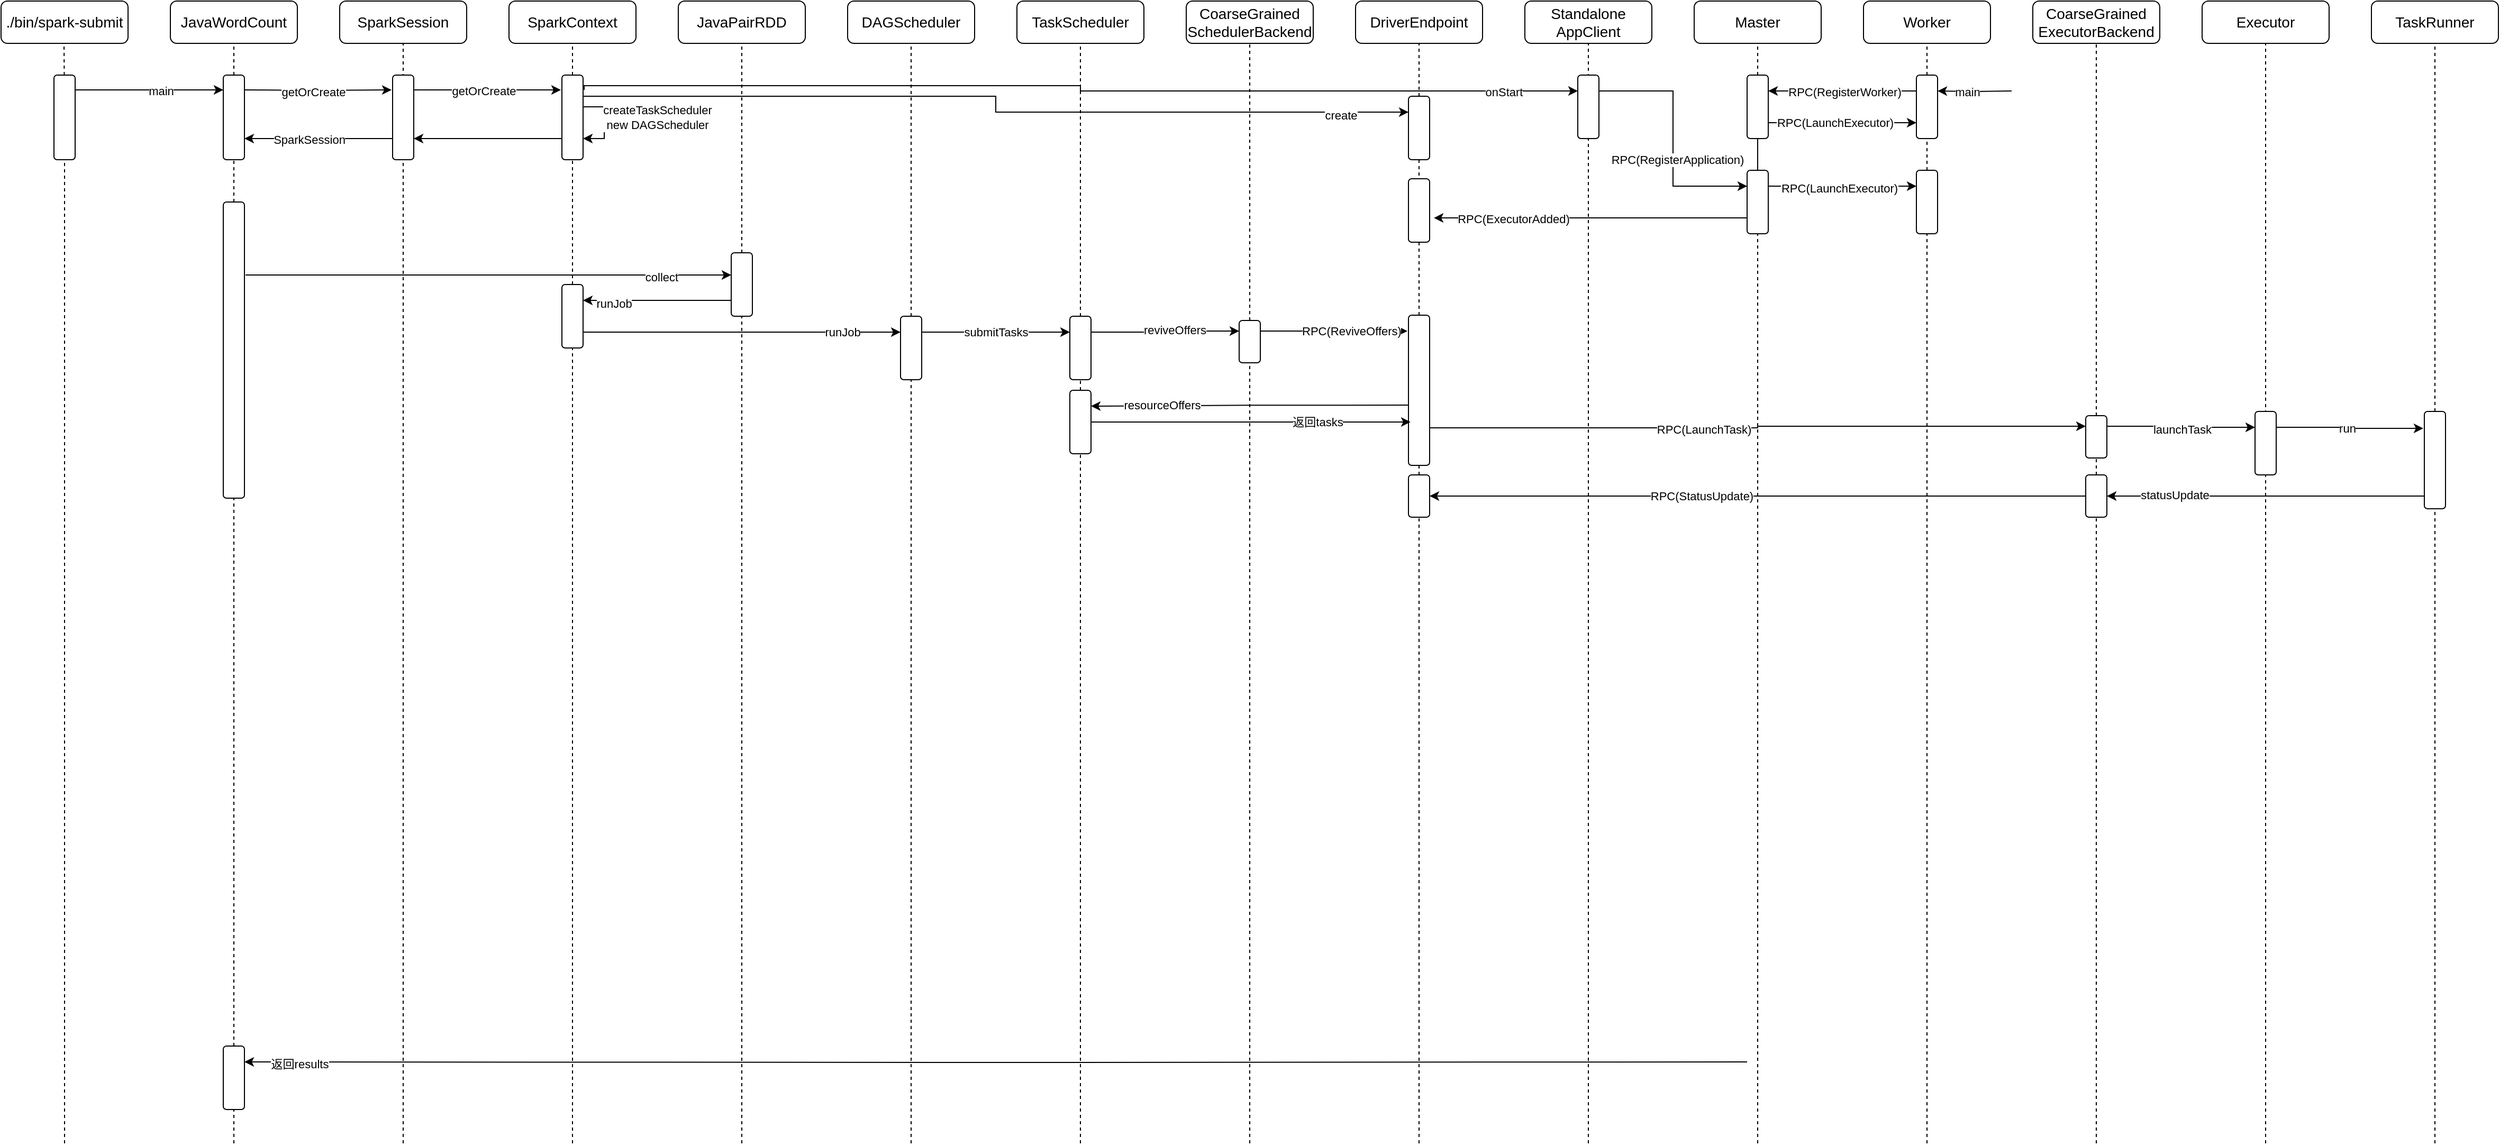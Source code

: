 <mxfile version="20.2.2" type="github">
  <diagram id="U8BS91Y_MRsQbwHD1So6" name="Page-1">
    <mxGraphModel dx="6232" dy="809" grid="1" gridSize="10" guides="1" tooltips="1" connect="1" arrows="1" fold="1" page="1" pageScale="1" pageWidth="5000" pageHeight="3000" math="0" shadow="0">
      <root>
        <mxCell id="0" />
        <mxCell id="1" parent="0" />
        <mxCell id="0Mfr6jbFzVe-f7cG6Vl7-1" value="JavaPairRDD" style="rounded=1;html=1;fontSize=14;whiteSpace=wrap;" parent="1" vertex="1">
          <mxGeometry x="-4320" y="80" width="120" height="40" as="geometry" />
        </mxCell>
        <mxCell id="0Mfr6jbFzVe-f7cG6Vl7-2" value="" style="endArrow=none;dashed=1;html=1;rounded=0;entryX=0.5;entryY=1;entryDx=0;entryDy=0;startArrow=none;" parent="1" source="-e6ujkZfyic5jgYB_E-2-20" edge="1">
          <mxGeometry width="50" height="50" relative="1" as="geometry">
            <mxPoint x="-4260" y="1160" as="sourcePoint" />
            <mxPoint x="-4260" y="120" as="targetPoint" />
          </mxGeometry>
        </mxCell>
        <mxCell id="0Mfr6jbFzVe-f7cG6Vl7-5" value="DAGScheduler" style="rounded=1;html=1;fontSize=14;whiteSpace=wrap;" parent="1" vertex="1">
          <mxGeometry x="-4160" y="80" width="120" height="40" as="geometry" />
        </mxCell>
        <mxCell id="0Mfr6jbFzVe-f7cG6Vl7-6" value="" style="endArrow=none;dashed=1;html=1;rounded=0;entryX=0.5;entryY=1;entryDx=0;entryDy=0;startArrow=none;" parent="1" edge="1" source="-e6ujkZfyic5jgYB_E-2-24">
          <mxGeometry width="50" height="50" relative="1" as="geometry">
            <mxPoint x="-4100" y="1160" as="sourcePoint" />
            <mxPoint x="-4100" y="120" as="targetPoint" />
          </mxGeometry>
        </mxCell>
        <mxCell id="0Mfr6jbFzVe-f7cG6Vl7-7" value="TaskScheduler" style="rounded=1;html=1;fontSize=14;whiteSpace=wrap;" parent="1" vertex="1">
          <mxGeometry x="-4000" y="80" width="120" height="40" as="geometry" />
        </mxCell>
        <mxCell id="0Mfr6jbFzVe-f7cG6Vl7-8" value="" style="endArrow=none;dashed=1;html=1;rounded=0;entryX=0.5;entryY=1;entryDx=0;entryDy=0;startArrow=none;" parent="1" edge="1" source="-e6ujkZfyic5jgYB_E-2-25">
          <mxGeometry width="50" height="50" relative="1" as="geometry">
            <mxPoint x="-3940" y="1160" as="sourcePoint" />
            <mxPoint x="-3940" y="120" as="targetPoint" />
          </mxGeometry>
        </mxCell>
        <mxCell id="0Mfr6jbFzVe-f7cG6Vl7-9" value="&lt;div&gt;CoarseGrained&lt;/div&gt;&lt;div&gt;SchedulerBackend&lt;br&gt;&lt;/div&gt;" style="rounded=1;html=1;fontSize=14;whiteSpace=wrap;" parent="1" vertex="1">
          <mxGeometry x="-3840" y="80" width="120" height="40" as="geometry" />
        </mxCell>
        <mxCell id="0Mfr6jbFzVe-f7cG6Vl7-10" value="" style="endArrow=none;dashed=1;html=1;rounded=0;entryX=0.5;entryY=1;entryDx=0;entryDy=0;startArrow=none;" parent="1" source="-e6ujkZfyic5jgYB_E-2-28" edge="1">
          <mxGeometry width="50" height="50" relative="1" as="geometry">
            <mxPoint x="-3780" y="1160" as="sourcePoint" />
            <mxPoint x="-3780" y="120" as="targetPoint" />
          </mxGeometry>
        </mxCell>
        <mxCell id="0Mfr6jbFzVe-f7cG6Vl7-11" value="DriverEndpoint" style="rounded=1;html=1;fontSize=14;whiteSpace=wrap;" parent="1" vertex="1">
          <mxGeometry x="-3680" y="80" width="120" height="40" as="geometry" />
        </mxCell>
        <mxCell id="0Mfr6jbFzVe-f7cG6Vl7-12" value="" style="endArrow=none;dashed=1;html=1;rounded=0;entryX=0.5;entryY=1;entryDx=0;entryDy=0;startArrow=none;" parent="1" source="gRPp7KzFiYV5rIhuveRE-47" edge="1">
          <mxGeometry width="50" height="50" relative="1" as="geometry">
            <mxPoint x="-3620" y="1160" as="sourcePoint" />
            <mxPoint x="-3620" y="120" as="targetPoint" />
          </mxGeometry>
        </mxCell>
        <mxCell id="0Mfr6jbFzVe-f7cG6Vl7-13" value="&lt;div&gt;CoarseGrained&lt;/div&gt;&lt;div&gt;ExecutorBackend&lt;br&gt;&lt;/div&gt;" style="rounded=1;html=1;fontSize=14;whiteSpace=wrap;" parent="1" vertex="1">
          <mxGeometry x="-3040" y="80" width="120" height="40" as="geometry" />
        </mxCell>
        <mxCell id="0Mfr6jbFzVe-f7cG6Vl7-14" value="" style="endArrow=none;dashed=1;html=1;rounded=0;entryX=0.5;entryY=1;entryDx=0;entryDy=0;startArrow=none;" parent="1" edge="1" source="-e6ujkZfyic5jgYB_E-2-50">
          <mxGeometry width="50" height="50" relative="1" as="geometry">
            <mxPoint x="-2980" y="1160" as="sourcePoint" />
            <mxPoint x="-2980" y="120" as="targetPoint" />
          </mxGeometry>
        </mxCell>
        <mxCell id="0Mfr6jbFzVe-f7cG6Vl7-15" value="Executor" style="rounded=1;html=1;fontSize=14;whiteSpace=wrap;" parent="1" vertex="1">
          <mxGeometry x="-2880" y="80" width="120" height="40" as="geometry" />
        </mxCell>
        <mxCell id="0Mfr6jbFzVe-f7cG6Vl7-16" value="" style="endArrow=none;dashed=1;html=1;rounded=0;entryX=0.5;entryY=1;entryDx=0;entryDy=0;startArrow=none;" parent="1" edge="1">
          <mxGeometry width="50" height="50" relative="1" as="geometry">
            <mxPoint x="-2820" y="1160" as="sourcePoint" />
            <mxPoint x="-2820" y="120" as="targetPoint" />
          </mxGeometry>
        </mxCell>
        <mxCell id="0Mfr6jbFzVe-f7cG6Vl7-17" value="TaskRunner" style="rounded=1;html=1;fontSize=14;whiteSpace=wrap;" parent="1" vertex="1">
          <mxGeometry x="-2720" y="80" width="120" height="40" as="geometry" />
        </mxCell>
        <mxCell id="0Mfr6jbFzVe-f7cG6Vl7-18" value="" style="endArrow=none;dashed=1;html=1;rounded=0;entryX=0.5;entryY=1;entryDx=0;entryDy=0;startArrow=none;" parent="1" source="gRPp7KzFiYV5rIhuveRE-34" edge="1">
          <mxGeometry width="50" height="50" relative="1" as="geometry">
            <mxPoint x="-2660" y="1160" as="sourcePoint" />
            <mxPoint x="-2660" y="120" as="targetPoint" />
          </mxGeometry>
        </mxCell>
        <mxCell id="0Mfr6jbFzVe-f7cG6Vl7-25" value="SparkContext" style="rounded=1;html=1;fontSize=14;whiteSpace=wrap;" parent="1" vertex="1">
          <mxGeometry x="-4480" y="80" width="120" height="40" as="geometry" />
        </mxCell>
        <mxCell id="0Mfr6jbFzVe-f7cG6Vl7-26" value="" style="endArrow=none;dashed=1;html=1;rounded=0;entryX=0.5;entryY=1;entryDx=0;entryDy=0;startArrow=none;" parent="1" source="-e6ujkZfyic5jgYB_E-2-3" edge="1">
          <mxGeometry width="50" height="50" relative="1" as="geometry">
            <mxPoint x="-4420" y="1160" as="sourcePoint" />
            <mxPoint x="-4420" y="120" as="targetPoint" />
          </mxGeometry>
        </mxCell>
        <mxCell id="0Mfr6jbFzVe-f7cG6Vl7-27" value="SparkSession" style="rounded=1;html=1;fontSize=14;whiteSpace=wrap;" parent="1" vertex="1">
          <mxGeometry x="-4640" y="80" width="120" height="40" as="geometry" />
        </mxCell>
        <mxCell id="0Mfr6jbFzVe-f7cG6Vl7-28" value="" style="endArrow=none;dashed=1;html=1;rounded=0;entryX=0.5;entryY=1;entryDx=0;entryDy=0;startArrow=none;" parent="1" edge="1">
          <mxGeometry width="50" height="50" relative="1" as="geometry">
            <mxPoint x="-4580" y="1160" as="sourcePoint" />
            <mxPoint x="-4580" y="120" as="targetPoint" />
          </mxGeometry>
        </mxCell>
        <mxCell id="0Mfr6jbFzVe-f7cG6Vl7-29" value="JavaWordCount" style="rounded=1;html=1;fontSize=14;whiteSpace=wrap;" parent="1" vertex="1">
          <mxGeometry x="-4800" y="80" width="120" height="40" as="geometry" />
        </mxCell>
        <mxCell id="0Mfr6jbFzVe-f7cG6Vl7-30" value="" style="endArrow=none;dashed=1;html=1;rounded=0;entryX=0.5;entryY=1;entryDx=0;entryDy=0;startArrow=none;" parent="1" source="-e6ujkZfyic5jgYB_E-2-13" edge="1">
          <mxGeometry width="50" height="50" relative="1" as="geometry">
            <mxPoint x="-4740" y="1160" as="sourcePoint" />
            <mxPoint x="-4740" y="120" as="targetPoint" />
          </mxGeometry>
        </mxCell>
        <mxCell id="-e6ujkZfyic5jgYB_E-2-5" style="edgeStyle=orthogonalEdgeStyle;rounded=0;orthogonalLoop=1;jettySize=auto;html=1;entryX=-0.05;entryY=0.175;entryDx=0;entryDy=0;entryPerimeter=0;" parent="1" target="-e6ujkZfyic5jgYB_E-2-2" edge="1">
          <mxGeometry relative="1" as="geometry">
            <mxPoint x="-4730" y="164" as="sourcePoint" />
          </mxGeometry>
        </mxCell>
        <mxCell id="-e6ujkZfyic5jgYB_E-2-7" value="&lt;div&gt;getOrCreate&lt;/div&gt;" style="edgeLabel;html=1;align=center;verticalAlign=middle;resizable=0;points=[];" parent="-e6ujkZfyic5jgYB_E-2-5" vertex="1" connectable="0">
          <mxGeometry x="-0.286" y="-2" relative="1" as="geometry">
            <mxPoint x="15" y="-1" as="offset" />
          </mxGeometry>
        </mxCell>
        <mxCell id="-e6ujkZfyic5jgYB_E-2-1" value="" style="rounded=1;whiteSpace=wrap;html=1;" parent="1" vertex="1">
          <mxGeometry x="-4750" y="150" width="20" height="80" as="geometry" />
        </mxCell>
        <mxCell id="-e6ujkZfyic5jgYB_E-2-6" style="edgeStyle=orthogonalEdgeStyle;rounded=0;orthogonalLoop=1;jettySize=auto;html=1;exitX=0.95;exitY=0.175;exitDx=0;exitDy=0;entryX=-0.05;entryY=0.175;entryDx=0;entryDy=0;entryPerimeter=0;exitPerimeter=0;" parent="1" source="-e6ujkZfyic5jgYB_E-2-2" target="-e6ujkZfyic5jgYB_E-2-3" edge="1">
          <mxGeometry relative="1" as="geometry">
            <mxPoint x="-4440" y="165" as="targetPoint" />
          </mxGeometry>
        </mxCell>
        <mxCell id="-e6ujkZfyic5jgYB_E-2-8" value="getOrCreate" style="edgeLabel;html=1;align=center;verticalAlign=middle;resizable=0;points=[];" parent="-e6ujkZfyic5jgYB_E-2-6" vertex="1" connectable="0">
          <mxGeometry x="-0.343" y="-1" relative="1" as="geometry">
            <mxPoint x="21" as="offset" />
          </mxGeometry>
        </mxCell>
        <mxCell id="-e6ujkZfyic5jgYB_E-2-12" style="edgeStyle=orthogonalEdgeStyle;rounded=0;orthogonalLoop=1;jettySize=auto;html=1;exitX=0;exitY=0.75;exitDx=0;exitDy=0;entryX=1;entryY=0.75;entryDx=0;entryDy=0;" parent="1" source="-e6ujkZfyic5jgYB_E-2-2" target="-e6ujkZfyic5jgYB_E-2-1" edge="1">
          <mxGeometry relative="1" as="geometry" />
        </mxCell>
        <mxCell id="-e6ujkZfyic5jgYB_E-2-26" value="SparkSession" style="edgeLabel;html=1;align=center;verticalAlign=middle;resizable=0;points=[];" parent="-e6ujkZfyic5jgYB_E-2-12" vertex="1" connectable="0">
          <mxGeometry x="0.257" y="1" relative="1" as="geometry">
            <mxPoint x="9" as="offset" />
          </mxGeometry>
        </mxCell>
        <mxCell id="-e6ujkZfyic5jgYB_E-2-2" value="" style="rounded=1;whiteSpace=wrap;html=1;" parent="1" vertex="1">
          <mxGeometry x="-4590" y="150" width="20" height="80" as="geometry" />
        </mxCell>
        <mxCell id="-e6ujkZfyic5jgYB_E-2-11" style="edgeStyle=orthogonalEdgeStyle;rounded=0;orthogonalLoop=1;jettySize=auto;html=1;exitX=0;exitY=0.75;exitDx=0;exitDy=0;entryX=1;entryY=0.75;entryDx=0;entryDy=0;" parent="1" source="-e6ujkZfyic5jgYB_E-2-3" target="-e6ujkZfyic5jgYB_E-2-2" edge="1">
          <mxGeometry relative="1" as="geometry" />
        </mxCell>
        <mxCell id="gRPp7KzFiYV5rIhuveRE-49" style="edgeStyle=orthogonalEdgeStyle;rounded=0;orthogonalLoop=1;jettySize=auto;html=1;exitX=1;exitY=0.25;exitDx=0;exitDy=0;entryX=0;entryY=0.25;entryDx=0;entryDy=0;" edge="1" parent="1" source="-e6ujkZfyic5jgYB_E-2-3" target="gRPp7KzFiYV5rIhuveRE-47">
          <mxGeometry relative="1" as="geometry" />
        </mxCell>
        <mxCell id="gRPp7KzFiYV5rIhuveRE-50" value="create" style="edgeLabel;html=1;align=center;verticalAlign=middle;resizable=0;points=[];" vertex="1" connectable="0" parent="gRPp7KzFiYV5rIhuveRE-49">
          <mxGeometry x="0.839" y="-3" relative="1" as="geometry">
            <mxPoint as="offset" />
          </mxGeometry>
        </mxCell>
        <mxCell id="gRPp7KzFiYV5rIhuveRE-56" style="edgeStyle=orthogonalEdgeStyle;rounded=0;orthogonalLoop=1;jettySize=auto;html=1;exitX=1.05;exitY=0.175;exitDx=0;exitDy=0;entryX=0;entryY=0.25;entryDx=0;entryDy=0;exitPerimeter=0;" edge="1" parent="1" source="-e6ujkZfyic5jgYB_E-2-3" target="gRPp7KzFiYV5rIhuveRE-55">
          <mxGeometry relative="1" as="geometry">
            <Array as="points">
              <mxPoint x="-4409" y="160" />
              <mxPoint x="-3940" y="160" />
              <mxPoint x="-3940" y="165" />
            </Array>
          </mxGeometry>
        </mxCell>
        <mxCell id="gRPp7KzFiYV5rIhuveRE-57" value="onStart" style="edgeLabel;html=1;align=center;verticalAlign=middle;resizable=0;points=[];" vertex="1" connectable="0" parent="gRPp7KzFiYV5rIhuveRE-56">
          <mxGeometry x="0.852" y="-1" relative="1" as="geometry">
            <mxPoint as="offset" />
          </mxGeometry>
        </mxCell>
        <mxCell id="-e6ujkZfyic5jgYB_E-2-3" value="" style="rounded=1;whiteSpace=wrap;html=1;" parent="1" vertex="1">
          <mxGeometry x="-4430" y="150" width="20" height="80" as="geometry" />
        </mxCell>
        <mxCell id="-e6ujkZfyic5jgYB_E-2-4" value="" style="endArrow=none;dashed=1;html=1;rounded=0;entryX=0.5;entryY=1;entryDx=0;entryDy=0;startArrow=none;" parent="1" target="-e6ujkZfyic5jgYB_E-2-3" edge="1" source="gRPp7KzFiYV5rIhuveRE-8">
          <mxGeometry width="50" height="50" relative="1" as="geometry">
            <mxPoint x="-4420" y="1160" as="sourcePoint" />
            <mxPoint x="-4420" y="120" as="targetPoint" />
          </mxGeometry>
        </mxCell>
        <mxCell id="-e6ujkZfyic5jgYB_E-2-9" value="&lt;div&gt;createTaskScheduler&lt;/div&gt;&lt;div&gt;new DAGScheduler&lt;br&gt;&lt;/div&gt;" style="edgeStyle=orthogonalEdgeStyle;rounded=0;orthogonalLoop=1;jettySize=auto;html=1;exitX=1;exitY=0.25;exitDx=0;exitDy=0;entryX=1;entryY=0.75;entryDx=0;entryDy=0;" parent="1" source="-e6ujkZfyic5jgYB_E-2-3" target="-e6ujkZfyic5jgYB_E-2-3" edge="1">
          <mxGeometry y="50" relative="1" as="geometry">
            <mxPoint as="offset" />
            <Array as="points">
              <mxPoint x="-4410" y="180" />
              <mxPoint x="-4390" y="180" />
              <mxPoint x="-4390" y="210" />
            </Array>
          </mxGeometry>
        </mxCell>
        <mxCell id="-e6ujkZfyic5jgYB_E-2-13" value="" style="rounded=1;whiteSpace=wrap;html=1;" parent="1" vertex="1">
          <mxGeometry x="-4750" y="270" width="20" height="280" as="geometry" />
        </mxCell>
        <mxCell id="-e6ujkZfyic5jgYB_E-2-14" value="" style="endArrow=none;dashed=1;html=1;rounded=0;entryX=0.5;entryY=1;entryDx=0;entryDy=0;startArrow=none;" parent="1" source="yeJJzaqy2e3DadIRj8Ek-116" target="-e6ujkZfyic5jgYB_E-2-13" edge="1">
          <mxGeometry width="50" height="50" relative="1" as="geometry">
            <mxPoint x="-4740" y="1160" as="sourcePoint" />
            <mxPoint x="-4740" y="120" as="targetPoint" />
          </mxGeometry>
        </mxCell>
        <mxCell id="-e6ujkZfyic5jgYB_E-2-22" style="edgeStyle=orthogonalEdgeStyle;rounded=0;orthogonalLoop=1;jettySize=auto;html=1;exitX=0;exitY=0.25;exitDx=0;exitDy=0;entryX=1.05;entryY=0.558;entryDx=0;entryDy=0;entryPerimeter=0;" parent="1" edge="1">
          <mxGeometry relative="1" as="geometry">
            <mxPoint x="-4729" y="338.96" as="sourcePoint" />
            <mxPoint x="-4270" y="339" as="targetPoint" />
          </mxGeometry>
        </mxCell>
        <mxCell id="gRPp7KzFiYV5rIhuveRE-7" value="collect" style="edgeLabel;html=1;align=center;verticalAlign=middle;resizable=0;points=[];" vertex="1" connectable="0" parent="-e6ujkZfyic5jgYB_E-2-22">
          <mxGeometry x="0.712" y="-2" relative="1" as="geometry">
            <mxPoint as="offset" />
          </mxGeometry>
        </mxCell>
        <mxCell id="gRPp7KzFiYV5rIhuveRE-10" style="edgeStyle=orthogonalEdgeStyle;rounded=0;orthogonalLoop=1;jettySize=auto;html=1;exitX=0;exitY=0.75;exitDx=0;exitDy=0;entryX=1;entryY=0.25;entryDx=0;entryDy=0;" edge="1" parent="1" source="-e6ujkZfyic5jgYB_E-2-20" target="gRPp7KzFiYV5rIhuveRE-8">
          <mxGeometry relative="1" as="geometry" />
        </mxCell>
        <mxCell id="gRPp7KzFiYV5rIhuveRE-11" value="runJob" style="edgeLabel;html=1;align=center;verticalAlign=middle;resizable=0;points=[];" vertex="1" connectable="0" parent="gRPp7KzFiYV5rIhuveRE-10">
          <mxGeometry x="0.586" y="3" relative="1" as="geometry">
            <mxPoint as="offset" />
          </mxGeometry>
        </mxCell>
        <mxCell id="-e6ujkZfyic5jgYB_E-2-20" value="" style="rounded=1;whiteSpace=wrap;html=1;" parent="1" vertex="1">
          <mxGeometry x="-4270" y="318" width="20" height="60" as="geometry" />
        </mxCell>
        <mxCell id="-e6ujkZfyic5jgYB_E-2-21" value="" style="endArrow=none;dashed=1;html=1;rounded=0;entryX=0.5;entryY=1;entryDx=0;entryDy=0;startArrow=none;" parent="1" target="-e6ujkZfyic5jgYB_E-2-20" edge="1">
          <mxGeometry width="50" height="50" relative="1" as="geometry">
            <mxPoint x="-4260" y="1160" as="sourcePoint" />
            <mxPoint x="-4260" y="120" as="targetPoint" />
          </mxGeometry>
        </mxCell>
        <mxCell id="gRPp7KzFiYV5rIhuveRE-19" style="edgeStyle=orthogonalEdgeStyle;rounded=0;orthogonalLoop=1;jettySize=auto;html=1;exitX=1;exitY=0.25;exitDx=0;exitDy=0;entryX=-0.05;entryY=0.106;entryDx=0;entryDy=0;entryPerimeter=0;" edge="1" parent="1" source="-e6ujkZfyic5jgYB_E-2-28" target="-e6ujkZfyic5jgYB_E-2-44">
          <mxGeometry relative="1" as="geometry" />
        </mxCell>
        <mxCell id="gRPp7KzFiYV5rIhuveRE-24" value="RPC(ReviveOffers)" style="edgeLabel;html=1;align=center;verticalAlign=middle;resizable=0;points=[];" vertex="1" connectable="0" parent="gRPp7KzFiYV5rIhuveRE-19">
          <mxGeometry x="0.245" relative="1" as="geometry">
            <mxPoint x="-1" as="offset" />
          </mxGeometry>
        </mxCell>
        <mxCell id="-e6ujkZfyic5jgYB_E-2-28" value="" style="rounded=1;whiteSpace=wrap;html=1;" parent="1" vertex="1">
          <mxGeometry x="-3790" y="382" width="20" height="40" as="geometry" />
        </mxCell>
        <mxCell id="-e6ujkZfyic5jgYB_E-2-29" value="" style="endArrow=none;dashed=1;html=1;rounded=0;entryX=0.5;entryY=1;entryDx=0;entryDy=0;startArrow=none;" parent="1" target="-e6ujkZfyic5jgYB_E-2-28" edge="1">
          <mxGeometry width="50" height="50" relative="1" as="geometry">
            <mxPoint x="-3780" y="1160" as="sourcePoint" />
            <mxPoint x="-3780" y="120" as="targetPoint" />
          </mxGeometry>
        </mxCell>
        <mxCell id="gRPp7KzFiYV5rIhuveRE-23" style="edgeStyle=orthogonalEdgeStyle;rounded=0;orthogonalLoop=1;jettySize=auto;html=1;exitX=0;exitY=0.599;exitDx=0;exitDy=0;entryX=1;entryY=0.25;entryDx=0;entryDy=0;exitPerimeter=0;" edge="1" parent="1" source="-e6ujkZfyic5jgYB_E-2-44" target="gRPp7KzFiYV5rIhuveRE-21">
          <mxGeometry relative="1" as="geometry" />
        </mxCell>
        <mxCell id="gRPp7KzFiYV5rIhuveRE-25" value="resourceOffers" style="edgeLabel;html=1;align=center;verticalAlign=middle;resizable=0;points=[];" vertex="1" connectable="0" parent="gRPp7KzFiYV5rIhuveRE-23">
          <mxGeometry x="0.661" y="-1" relative="1" as="geometry">
            <mxPoint x="16" as="offset" />
          </mxGeometry>
        </mxCell>
        <mxCell id="gRPp7KzFiYV5rIhuveRE-28" style="edgeStyle=orthogonalEdgeStyle;rounded=0;orthogonalLoop=1;jettySize=auto;html=1;exitX=1;exitY=0.75;exitDx=0;exitDy=0;entryX=0;entryY=0.25;entryDx=0;entryDy=0;" edge="1" parent="1" source="-e6ujkZfyic5jgYB_E-2-44" target="-e6ujkZfyic5jgYB_E-2-50">
          <mxGeometry relative="1" as="geometry" />
        </mxCell>
        <mxCell id="gRPp7KzFiYV5rIhuveRE-29" value="RPC(LaunchTask)" style="edgeLabel;html=1;align=center;verticalAlign=middle;resizable=0;points=[];" vertex="1" connectable="0" parent="gRPp7KzFiYV5rIhuveRE-28">
          <mxGeometry x="-0.189" relative="1" as="geometry">
            <mxPoint x="7" y="1" as="offset" />
          </mxGeometry>
        </mxCell>
        <mxCell id="-e6ujkZfyic5jgYB_E-2-44" value="" style="rounded=1;whiteSpace=wrap;html=1;" parent="1" vertex="1">
          <mxGeometry x="-3630" y="377" width="20" height="142" as="geometry" />
        </mxCell>
        <mxCell id="-e6ujkZfyic5jgYB_E-2-45" value="" style="endArrow=none;dashed=1;html=1;rounded=0;entryX=0.5;entryY=1;entryDx=0;entryDy=0;startArrow=none;" parent="1" target="-e6ujkZfyic5jgYB_E-2-44" edge="1" source="gRPp7KzFiYV5rIhuveRE-43">
          <mxGeometry width="50" height="50" relative="1" as="geometry">
            <mxPoint x="-3620" y="1160" as="sourcePoint" />
            <mxPoint x="-3620" y="120" as="targetPoint" />
          </mxGeometry>
        </mxCell>
        <mxCell id="gRPp7KzFiYV5rIhuveRE-36" style="edgeStyle=orthogonalEdgeStyle;rounded=0;orthogonalLoop=1;jettySize=auto;html=1;exitX=1;exitY=0.25;exitDx=0;exitDy=0;entryX=-0.05;entryY=0.174;entryDx=0;entryDy=0;entryPerimeter=0;" edge="1" parent="1" source="-e6ujkZfyic5jgYB_E-2-53" target="gRPp7KzFiYV5rIhuveRE-34">
          <mxGeometry relative="1" as="geometry" />
        </mxCell>
        <mxCell id="gRPp7KzFiYV5rIhuveRE-37" value="run" style="edgeLabel;html=1;align=center;verticalAlign=middle;resizable=0;points=[];" vertex="1" connectable="0" parent="gRPp7KzFiYV5rIhuveRE-36">
          <mxGeometry x="-0.043" y="-1" relative="1" as="geometry">
            <mxPoint as="offset" />
          </mxGeometry>
        </mxCell>
        <mxCell id="-e6ujkZfyic5jgYB_E-2-53" value="" style="rounded=1;whiteSpace=wrap;html=1;" parent="1" vertex="1">
          <mxGeometry x="-2830" y="468" width="20" height="60" as="geometry" />
        </mxCell>
        <mxCell id="yeJJzaqy2e3DadIRj8Ek-118" style="edgeStyle=orthogonalEdgeStyle;rounded=0;orthogonalLoop=1;jettySize=auto;html=1;exitX=0;exitY=0.25;exitDx=0;exitDy=0;entryX=1;entryY=0.25;entryDx=0;entryDy=0;" parent="1" target="yeJJzaqy2e3DadIRj8Ek-116" edge="1">
          <mxGeometry relative="1" as="geometry">
            <mxPoint x="-3310" y="1083" as="sourcePoint" />
          </mxGeometry>
        </mxCell>
        <mxCell id="yeJJzaqy2e3DadIRj8Ek-119" value="返回results" style="edgeLabel;html=1;align=center;verticalAlign=middle;resizable=0;points=[];" parent="yeJJzaqy2e3DadIRj8Ek-118" vertex="1" connectable="0">
          <mxGeometry x="0.927" y="2" relative="1" as="geometry">
            <mxPoint as="offset" />
          </mxGeometry>
        </mxCell>
        <mxCell id="yeJJzaqy2e3DadIRj8Ek-116" value="" style="rounded=1;whiteSpace=wrap;html=1;" parent="1" vertex="1">
          <mxGeometry x="-4750" y="1068" width="20" height="60" as="geometry" />
        </mxCell>
        <mxCell id="yeJJzaqy2e3DadIRj8Ek-117" value="" style="endArrow=none;dashed=1;html=1;rounded=0;entryX=0.5;entryY=1;entryDx=0;entryDy=0;startArrow=none;" parent="1" target="yeJJzaqy2e3DadIRj8Ek-116" edge="1">
          <mxGeometry width="50" height="50" relative="1" as="geometry">
            <mxPoint x="-4740" y="1160" as="sourcePoint" />
            <mxPoint x="-4740" y="550" as="targetPoint" />
          </mxGeometry>
        </mxCell>
        <mxCell id="gRPp7KzFiYV5rIhuveRE-1" value="./bin/spark-submit" style="rounded=1;html=1;fontSize=14;whiteSpace=wrap;" vertex="1" parent="1">
          <mxGeometry x="-4960" y="80" width="120" height="40" as="geometry" />
        </mxCell>
        <mxCell id="gRPp7KzFiYV5rIhuveRE-2" value="" style="endArrow=none;dashed=1;html=1;rounded=0;entryX=0.5;entryY=1;entryDx=0;entryDy=0;startArrow=none;" edge="1" parent="1" source="gRPp7KzFiYV5rIhuveRE-3">
          <mxGeometry width="50" height="50" relative="1" as="geometry">
            <mxPoint x="-4900" y="1160" as="sourcePoint" />
            <mxPoint x="-4900.5" y="120" as="targetPoint" />
          </mxGeometry>
        </mxCell>
        <mxCell id="gRPp7KzFiYV5rIhuveRE-5" style="edgeStyle=orthogonalEdgeStyle;rounded=0;orthogonalLoop=1;jettySize=auto;html=1;exitX=1;exitY=0.25;exitDx=0;exitDy=0;entryX=0;entryY=0.25;entryDx=0;entryDy=0;" edge="1" parent="1">
          <mxGeometry relative="1" as="geometry">
            <mxPoint x="-4890" y="164" as="sourcePoint" />
            <mxPoint x="-4750" y="164" as="targetPoint" />
          </mxGeometry>
        </mxCell>
        <mxCell id="gRPp7KzFiYV5rIhuveRE-6" value="main" style="edgeLabel;html=1;align=center;verticalAlign=middle;resizable=0;points=[];" vertex="1" connectable="0" parent="gRPp7KzFiYV5rIhuveRE-5">
          <mxGeometry x="0.157" y="-1" relative="1" as="geometry">
            <mxPoint as="offset" />
          </mxGeometry>
        </mxCell>
        <mxCell id="gRPp7KzFiYV5rIhuveRE-3" value="" style="rounded=1;whiteSpace=wrap;html=1;" vertex="1" parent="1">
          <mxGeometry x="-4910" y="150" width="20" height="80" as="geometry" />
        </mxCell>
        <mxCell id="gRPp7KzFiYV5rIhuveRE-4" value="" style="endArrow=none;dashed=1;html=1;rounded=0;entryX=0.5;entryY=1;entryDx=0;entryDy=0;startArrow=none;" edge="1" parent="1" target="gRPp7KzFiYV5rIhuveRE-3">
          <mxGeometry width="50" height="50" relative="1" as="geometry">
            <mxPoint x="-4900" y="1160" as="sourcePoint" />
            <mxPoint x="-4900.5" y="120" as="targetPoint" />
          </mxGeometry>
        </mxCell>
        <mxCell id="gRPp7KzFiYV5rIhuveRE-13" style="edgeStyle=orthogonalEdgeStyle;rounded=0;orthogonalLoop=1;jettySize=auto;html=1;exitX=1;exitY=0.75;exitDx=0;exitDy=0;entryX=0;entryY=0.25;entryDx=0;entryDy=0;" edge="1" parent="1" source="gRPp7KzFiYV5rIhuveRE-8" target="-e6ujkZfyic5jgYB_E-2-24">
          <mxGeometry relative="1" as="geometry" />
        </mxCell>
        <mxCell id="gRPp7KzFiYV5rIhuveRE-14" value="runJob" style="edgeLabel;html=1;align=center;verticalAlign=middle;resizable=0;points=[];" vertex="1" connectable="0" parent="gRPp7KzFiYV5rIhuveRE-13">
          <mxGeometry x="0.633" relative="1" as="geometry">
            <mxPoint as="offset" />
          </mxGeometry>
        </mxCell>
        <mxCell id="gRPp7KzFiYV5rIhuveRE-8" value="" style="rounded=1;whiteSpace=wrap;html=1;" vertex="1" parent="1">
          <mxGeometry x="-4430" y="348" width="20" height="60" as="geometry" />
        </mxCell>
        <mxCell id="gRPp7KzFiYV5rIhuveRE-9" value="" style="endArrow=none;dashed=1;html=1;rounded=0;entryX=0.5;entryY=1;entryDx=0;entryDy=0;startArrow=none;" edge="1" parent="1" target="gRPp7KzFiYV5rIhuveRE-8">
          <mxGeometry width="50" height="50" relative="1" as="geometry">
            <mxPoint x="-4420" y="1160" as="sourcePoint" />
            <mxPoint x="-4420" y="230" as="targetPoint" />
          </mxGeometry>
        </mxCell>
        <mxCell id="gRPp7KzFiYV5rIhuveRE-16" value="submitTasks" style="edgeStyle=orthogonalEdgeStyle;rounded=0;orthogonalLoop=1;jettySize=auto;html=1;exitX=1;exitY=0.25;exitDx=0;exitDy=0;entryX=0;entryY=0.25;entryDx=0;entryDy=0;" edge="1" parent="1" source="-e6ujkZfyic5jgYB_E-2-24" target="-e6ujkZfyic5jgYB_E-2-25">
          <mxGeometry relative="1" as="geometry" />
        </mxCell>
        <mxCell id="-e6ujkZfyic5jgYB_E-2-24" value="" style="rounded=1;whiteSpace=wrap;html=1;" parent="1" vertex="1">
          <mxGeometry x="-4110" y="378" width="20" height="60" as="geometry" />
        </mxCell>
        <mxCell id="gRPp7KzFiYV5rIhuveRE-12" value="" style="endArrow=none;dashed=1;html=1;rounded=0;entryX=0.5;entryY=1;entryDx=0;entryDy=0;startArrow=none;" edge="1" parent="1" target="-e6ujkZfyic5jgYB_E-2-24">
          <mxGeometry width="50" height="50" relative="1" as="geometry">
            <mxPoint x="-4100" y="1160" as="sourcePoint" />
            <mxPoint x="-4100" y="120" as="targetPoint" />
          </mxGeometry>
        </mxCell>
        <mxCell id="gRPp7KzFiYV5rIhuveRE-17" style="edgeStyle=orthogonalEdgeStyle;rounded=0;orthogonalLoop=1;jettySize=auto;html=1;exitX=1;exitY=0.25;exitDx=0;exitDy=0;entryX=0;entryY=0.25;entryDx=0;entryDy=0;" edge="1" parent="1" source="-e6ujkZfyic5jgYB_E-2-25" target="-e6ujkZfyic5jgYB_E-2-28">
          <mxGeometry relative="1" as="geometry" />
        </mxCell>
        <mxCell id="gRPp7KzFiYV5rIhuveRE-18" value="reviveOffers" style="edgeLabel;html=1;align=center;verticalAlign=middle;resizable=0;points=[];" vertex="1" connectable="0" parent="gRPp7KzFiYV5rIhuveRE-17">
          <mxGeometry x="0.129" y="1" relative="1" as="geometry">
            <mxPoint as="offset" />
          </mxGeometry>
        </mxCell>
        <mxCell id="-e6ujkZfyic5jgYB_E-2-25" value="" style="rounded=1;whiteSpace=wrap;html=1;" parent="1" vertex="1">
          <mxGeometry x="-3950" y="378" width="20" height="60" as="geometry" />
        </mxCell>
        <mxCell id="gRPp7KzFiYV5rIhuveRE-15" value="" style="endArrow=none;dashed=1;html=1;rounded=0;entryX=0.5;entryY=1;entryDx=0;entryDy=0;startArrow=none;" edge="1" parent="1" source="gRPp7KzFiYV5rIhuveRE-21" target="-e6ujkZfyic5jgYB_E-2-25">
          <mxGeometry width="50" height="50" relative="1" as="geometry">
            <mxPoint x="-3940" y="1160" as="sourcePoint" />
            <mxPoint x="-3940" y="120" as="targetPoint" />
          </mxGeometry>
        </mxCell>
        <mxCell id="gRPp7KzFiYV5rIhuveRE-30" style="edgeStyle=orthogonalEdgeStyle;rounded=0;orthogonalLoop=1;jettySize=auto;html=1;exitX=1;exitY=0.5;exitDx=0;exitDy=0;entryX=0.1;entryY=0.711;entryDx=0;entryDy=0;entryPerimeter=0;" edge="1" parent="1" source="gRPp7KzFiYV5rIhuveRE-21" target="-e6ujkZfyic5jgYB_E-2-44">
          <mxGeometry relative="1" as="geometry" />
        </mxCell>
        <mxCell id="gRPp7KzFiYV5rIhuveRE-31" value="返回tasks" style="edgeLabel;html=1;align=center;verticalAlign=middle;resizable=0;points=[];" vertex="1" connectable="0" parent="gRPp7KzFiYV5rIhuveRE-30">
          <mxGeometry x="0.417" relative="1" as="geometry">
            <mxPoint as="offset" />
          </mxGeometry>
        </mxCell>
        <mxCell id="gRPp7KzFiYV5rIhuveRE-21" value="" style="rounded=1;whiteSpace=wrap;html=1;" vertex="1" parent="1">
          <mxGeometry x="-3950" y="448" width="20" height="60" as="geometry" />
        </mxCell>
        <mxCell id="gRPp7KzFiYV5rIhuveRE-22" value="" style="endArrow=none;dashed=1;html=1;rounded=0;entryX=0.5;entryY=1;entryDx=0;entryDy=0;startArrow=none;" edge="1" parent="1" target="gRPp7KzFiYV5rIhuveRE-21">
          <mxGeometry width="50" height="50" relative="1" as="geometry">
            <mxPoint x="-3940" y="1160" as="sourcePoint" />
            <mxPoint x="-3940" y="438" as="targetPoint" />
          </mxGeometry>
        </mxCell>
        <mxCell id="gRPp7KzFiYV5rIhuveRE-32" style="edgeStyle=orthogonalEdgeStyle;rounded=0;orthogonalLoop=1;jettySize=auto;html=1;exitX=1;exitY=0.25;exitDx=0;exitDy=0;entryX=0;entryY=0.25;entryDx=0;entryDy=0;" edge="1" parent="1" source="-e6ujkZfyic5jgYB_E-2-50" target="-e6ujkZfyic5jgYB_E-2-53">
          <mxGeometry relative="1" as="geometry" />
        </mxCell>
        <mxCell id="gRPp7KzFiYV5rIhuveRE-33" value="launchTask" style="edgeLabel;html=1;align=center;verticalAlign=middle;resizable=0;points=[];" vertex="1" connectable="0" parent="gRPp7KzFiYV5rIhuveRE-32">
          <mxGeometry x="0.014" y="-2" relative="1" as="geometry">
            <mxPoint as="offset" />
          </mxGeometry>
        </mxCell>
        <mxCell id="-e6ujkZfyic5jgYB_E-2-50" value="" style="rounded=1;whiteSpace=wrap;html=1;" parent="1" vertex="1">
          <mxGeometry x="-2990" y="472" width="20" height="40" as="geometry" />
        </mxCell>
        <mxCell id="gRPp7KzFiYV5rIhuveRE-27" value="" style="endArrow=none;dashed=1;html=1;rounded=0;entryX=0.5;entryY=1;entryDx=0;entryDy=0;startArrow=none;" edge="1" parent="1" source="gRPp7KzFiYV5rIhuveRE-38" target="-e6ujkZfyic5jgYB_E-2-50">
          <mxGeometry width="50" height="50" relative="1" as="geometry">
            <mxPoint x="-2980" y="1160" as="sourcePoint" />
            <mxPoint x="-2980" y="120" as="targetPoint" />
          </mxGeometry>
        </mxCell>
        <mxCell id="gRPp7KzFiYV5rIhuveRE-40" style="edgeStyle=orthogonalEdgeStyle;rounded=0;orthogonalLoop=1;jettySize=auto;html=1;exitX=0;exitY=0.87;exitDx=0;exitDy=0;entryX=1;entryY=0.5;entryDx=0;entryDy=0;exitPerimeter=0;" edge="1" parent="1" source="gRPp7KzFiYV5rIhuveRE-34" target="gRPp7KzFiYV5rIhuveRE-38">
          <mxGeometry relative="1" as="geometry" />
        </mxCell>
        <mxCell id="gRPp7KzFiYV5rIhuveRE-42" value="statusUpdate" style="edgeLabel;html=1;align=center;verticalAlign=middle;resizable=0;points=[];" vertex="1" connectable="0" parent="gRPp7KzFiYV5rIhuveRE-40">
          <mxGeometry x="0.573" y="-1" relative="1" as="geometry">
            <mxPoint as="offset" />
          </mxGeometry>
        </mxCell>
        <mxCell id="gRPp7KzFiYV5rIhuveRE-34" value="" style="rounded=1;whiteSpace=wrap;html=1;" vertex="1" parent="1">
          <mxGeometry x="-2670" y="468" width="20" height="92" as="geometry" />
        </mxCell>
        <mxCell id="gRPp7KzFiYV5rIhuveRE-35" value="" style="endArrow=none;dashed=1;html=1;rounded=0;entryX=0.5;entryY=1;entryDx=0;entryDy=0;startArrow=none;" edge="1" parent="1" target="gRPp7KzFiYV5rIhuveRE-34">
          <mxGeometry width="50" height="50" relative="1" as="geometry">
            <mxPoint x="-2660" y="1160" as="sourcePoint" />
            <mxPoint x="-2660" y="120" as="targetPoint" />
          </mxGeometry>
        </mxCell>
        <mxCell id="gRPp7KzFiYV5rIhuveRE-45" style="edgeStyle=orthogonalEdgeStyle;rounded=0;orthogonalLoop=1;jettySize=auto;html=1;exitX=0;exitY=0.5;exitDx=0;exitDy=0;entryX=1;entryY=0.5;entryDx=0;entryDy=0;" edge="1" parent="1" source="gRPp7KzFiYV5rIhuveRE-38" target="gRPp7KzFiYV5rIhuveRE-43">
          <mxGeometry relative="1" as="geometry" />
        </mxCell>
        <mxCell id="gRPp7KzFiYV5rIhuveRE-46" value="RPC(StatusUpdate)" style="edgeLabel;html=1;align=center;verticalAlign=middle;resizable=0;points=[];" vertex="1" connectable="0" parent="gRPp7KzFiYV5rIhuveRE-45">
          <mxGeometry x="0.229" relative="1" as="geometry">
            <mxPoint x="18" as="offset" />
          </mxGeometry>
        </mxCell>
        <mxCell id="gRPp7KzFiYV5rIhuveRE-38" value="" style="rounded=1;whiteSpace=wrap;html=1;" vertex="1" parent="1">
          <mxGeometry x="-2990" y="528" width="20" height="40" as="geometry" />
        </mxCell>
        <mxCell id="gRPp7KzFiYV5rIhuveRE-39" value="" style="endArrow=none;dashed=1;html=1;rounded=0;entryX=0.5;entryY=1;entryDx=0;entryDy=0;startArrow=none;" edge="1" parent="1" target="gRPp7KzFiYV5rIhuveRE-38">
          <mxGeometry width="50" height="50" relative="1" as="geometry">
            <mxPoint x="-2980" y="1160" as="sourcePoint" />
            <mxPoint x="-2980" y="512" as="targetPoint" />
          </mxGeometry>
        </mxCell>
        <mxCell id="gRPp7KzFiYV5rIhuveRE-43" value="" style="rounded=1;whiteSpace=wrap;html=1;" vertex="1" parent="1">
          <mxGeometry x="-3630" y="528" width="20" height="40" as="geometry" />
        </mxCell>
        <mxCell id="gRPp7KzFiYV5rIhuveRE-44" value="" style="endArrow=none;dashed=1;html=1;rounded=0;entryX=0.5;entryY=1;entryDx=0;entryDy=0;startArrow=none;" edge="1" parent="1" target="gRPp7KzFiYV5rIhuveRE-43">
          <mxGeometry width="50" height="50" relative="1" as="geometry">
            <mxPoint x="-3620" y="1160" as="sourcePoint" />
            <mxPoint x="-3620" y="519" as="targetPoint" />
          </mxGeometry>
        </mxCell>
        <mxCell id="gRPp7KzFiYV5rIhuveRE-47" value="" style="rounded=1;whiteSpace=wrap;html=1;" vertex="1" parent="1">
          <mxGeometry x="-3630" y="170" width="20" height="60" as="geometry" />
        </mxCell>
        <mxCell id="gRPp7KzFiYV5rIhuveRE-48" value="" style="endArrow=none;dashed=1;html=1;rounded=0;entryX=0.5;entryY=1;entryDx=0;entryDy=0;startArrow=none;" edge="1" parent="1" source="-e6ujkZfyic5jgYB_E-2-44" target="gRPp7KzFiYV5rIhuveRE-47">
          <mxGeometry width="50" height="50" relative="1" as="geometry">
            <mxPoint x="-3620" y="377" as="sourcePoint" />
            <mxPoint x="-3620" y="120" as="targetPoint" />
          </mxGeometry>
        </mxCell>
        <mxCell id="gRPp7KzFiYV5rIhuveRE-51" value="&lt;div&gt;Standalone&lt;/div&gt;&lt;div&gt;AppClient&lt;/div&gt;" style="rounded=1;html=1;fontSize=14;whiteSpace=wrap;" vertex="1" parent="1">
          <mxGeometry x="-3520" y="80" width="120" height="40" as="geometry" />
        </mxCell>
        <mxCell id="gRPp7KzFiYV5rIhuveRE-52" value="" style="endArrow=none;dashed=1;html=1;rounded=0;entryX=0.5;entryY=1;entryDx=0;entryDy=0;startArrow=none;" edge="1" parent="1">
          <mxGeometry width="50" height="50" relative="1" as="geometry">
            <mxPoint x="-3460" y="1160" as="sourcePoint" />
            <mxPoint x="-3460" y="120" as="targetPoint" />
          </mxGeometry>
        </mxCell>
        <mxCell id="gRPp7KzFiYV5rIhuveRE-53" value="Master" style="rounded=1;html=1;fontSize=14;whiteSpace=wrap;" vertex="1" parent="1">
          <mxGeometry x="-3360" y="80" width="120" height="40" as="geometry" />
        </mxCell>
        <mxCell id="gRPp7KzFiYV5rIhuveRE-54" value="" style="endArrow=none;dashed=1;html=1;rounded=0;entryX=0.5;entryY=1;entryDx=0;entryDy=0;startArrow=none;" edge="1" parent="1" source="gRPp7KzFiYV5rIhuveRE-58">
          <mxGeometry width="50" height="50" relative="1" as="geometry">
            <mxPoint x="-3300" y="1160" as="sourcePoint" />
            <mxPoint x="-3300" y="120" as="targetPoint" />
          </mxGeometry>
        </mxCell>
        <mxCell id="gRPp7KzFiYV5rIhuveRE-60" style="edgeStyle=orthogonalEdgeStyle;rounded=0;orthogonalLoop=1;jettySize=auto;html=1;exitX=1;exitY=0.25;exitDx=0;exitDy=0;entryX=0;entryY=0.25;entryDx=0;entryDy=0;" edge="1" parent="1" source="gRPp7KzFiYV5rIhuveRE-55" target="gRPp7KzFiYV5rIhuveRE-58">
          <mxGeometry relative="1" as="geometry" />
        </mxCell>
        <mxCell id="gRPp7KzFiYV5rIhuveRE-61" value="RPC(RegisterApplication)" style="edgeLabel;html=1;align=center;verticalAlign=middle;resizable=0;points=[];" vertex="1" connectable="0" parent="gRPp7KzFiYV5rIhuveRE-60">
          <mxGeometry x="-0.1" y="1" relative="1" as="geometry">
            <mxPoint x="3" y="31" as="offset" />
          </mxGeometry>
        </mxCell>
        <mxCell id="gRPp7KzFiYV5rIhuveRE-55" value="" style="rounded=1;whiteSpace=wrap;html=1;" vertex="1" parent="1">
          <mxGeometry x="-3470" y="150" width="20" height="60" as="geometry" />
        </mxCell>
        <mxCell id="gRPp7KzFiYV5rIhuveRE-59" value="" style="endArrow=none;dashed=1;html=1;rounded=0;entryX=0.5;entryY=1;entryDx=0;entryDy=0;startArrow=none;" edge="1" parent="1" source="gRPp7KzFiYV5rIhuveRE-64" target="gRPp7KzFiYV5rIhuveRE-58">
          <mxGeometry width="50" height="50" relative="1" as="geometry">
            <mxPoint x="-3300" y="1160" as="sourcePoint" />
            <mxPoint x="-3300" y="120" as="targetPoint" />
          </mxGeometry>
        </mxCell>
        <mxCell id="gRPp7KzFiYV5rIhuveRE-62" value="Worker" style="rounded=1;html=1;fontSize=14;whiteSpace=wrap;" vertex="1" parent="1">
          <mxGeometry x="-3200" y="80" width="120" height="40" as="geometry" />
        </mxCell>
        <mxCell id="gRPp7KzFiYV5rIhuveRE-63" value="" style="endArrow=none;dashed=1;html=1;rounded=0;entryX=0.5;entryY=1;entryDx=0;entryDy=0;startArrow=none;" edge="1" parent="1" source="gRPp7KzFiYV5rIhuveRE-66" target="gRPp7KzFiYV5rIhuveRE-62">
          <mxGeometry width="50" height="50" relative="1" as="geometry">
            <mxPoint x="-3140" y="1160" as="sourcePoint" />
            <mxPoint x="-3140" y="210" as="targetPoint" />
          </mxGeometry>
        </mxCell>
        <mxCell id="gRPp7KzFiYV5rIhuveRE-72" style="edgeStyle=orthogonalEdgeStyle;rounded=0;orthogonalLoop=1;jettySize=auto;html=1;exitX=1;exitY=0.75;exitDx=0;exitDy=0;entryX=0;entryY=0.75;entryDx=0;entryDy=0;" edge="1" parent="1" source="gRPp7KzFiYV5rIhuveRE-64" target="gRPp7KzFiYV5rIhuveRE-66">
          <mxGeometry relative="1" as="geometry" />
        </mxCell>
        <mxCell id="gRPp7KzFiYV5rIhuveRE-73" value="RPC(LaunchExecutor)" style="edgeLabel;html=1;align=center;verticalAlign=middle;resizable=0;points=[];" vertex="1" connectable="0" parent="gRPp7KzFiYV5rIhuveRE-72">
          <mxGeometry x="-0.229" relative="1" as="geometry">
            <mxPoint x="9" as="offset" />
          </mxGeometry>
        </mxCell>
        <mxCell id="gRPp7KzFiYV5rIhuveRE-64" value="" style="rounded=1;whiteSpace=wrap;html=1;" vertex="1" parent="1">
          <mxGeometry x="-3310" y="150" width="20" height="60" as="geometry" />
        </mxCell>
        <mxCell id="gRPp7KzFiYV5rIhuveRE-65" value="" style="endArrow=none;dashed=1;html=1;rounded=0;entryX=0.5;entryY=1;entryDx=0;entryDy=0;startArrow=none;" edge="1" parent="1" source="gRPp7KzFiYV5rIhuveRE-58" target="gRPp7KzFiYV5rIhuveRE-64">
          <mxGeometry width="50" height="50" relative="1" as="geometry">
            <mxPoint x="-3300" y="1160" as="sourcePoint" />
            <mxPoint x="-3300" y="210" as="targetPoint" />
          </mxGeometry>
        </mxCell>
        <mxCell id="gRPp7KzFiYV5rIhuveRE-68" style="edgeStyle=orthogonalEdgeStyle;rounded=0;orthogonalLoop=1;jettySize=auto;html=1;exitX=0;exitY=0.25;exitDx=0;exitDy=0;entryX=1;entryY=0.25;entryDx=0;entryDy=0;" edge="1" parent="1" source="gRPp7KzFiYV5rIhuveRE-66" target="gRPp7KzFiYV5rIhuveRE-64">
          <mxGeometry relative="1" as="geometry" />
        </mxCell>
        <mxCell id="gRPp7KzFiYV5rIhuveRE-69" value="RPC(RegisterWorker)" style="edgeLabel;html=1;align=center;verticalAlign=middle;resizable=0;points=[];" vertex="1" connectable="0" parent="gRPp7KzFiYV5rIhuveRE-68">
          <mxGeometry x="0.2" y="1" relative="1" as="geometry">
            <mxPoint x="16" as="offset" />
          </mxGeometry>
        </mxCell>
        <mxCell id="gRPp7KzFiYV5rIhuveRE-70" style="edgeStyle=orthogonalEdgeStyle;rounded=0;orthogonalLoop=1;jettySize=auto;html=1;entryX=1;entryY=0.25;entryDx=0;entryDy=0;" edge="1" parent="1" target="gRPp7KzFiYV5rIhuveRE-66">
          <mxGeometry relative="1" as="geometry">
            <mxPoint x="-3060" y="165" as="sourcePoint" />
          </mxGeometry>
        </mxCell>
        <mxCell id="gRPp7KzFiYV5rIhuveRE-71" value="main" style="edgeLabel;html=1;align=center;verticalAlign=middle;resizable=0;points=[];" vertex="1" connectable="0" parent="gRPp7KzFiYV5rIhuveRE-70">
          <mxGeometry x="0.2" y="1" relative="1" as="geometry">
            <mxPoint as="offset" />
          </mxGeometry>
        </mxCell>
        <mxCell id="gRPp7KzFiYV5rIhuveRE-66" value="" style="rounded=1;whiteSpace=wrap;html=1;" vertex="1" parent="1">
          <mxGeometry x="-3150" y="150" width="20" height="60" as="geometry" />
        </mxCell>
        <mxCell id="gRPp7KzFiYV5rIhuveRE-67" value="" style="endArrow=none;dashed=1;html=1;rounded=0;entryX=0.5;entryY=1;entryDx=0;entryDy=0;startArrow=none;" edge="1" parent="1" source="gRPp7KzFiYV5rIhuveRE-76" target="gRPp7KzFiYV5rIhuveRE-66">
          <mxGeometry width="50" height="50" relative="1" as="geometry">
            <mxPoint x="-3140" y="1160" as="sourcePoint" />
            <mxPoint x="-3140" y="120" as="targetPoint" />
          </mxGeometry>
        </mxCell>
        <mxCell id="gRPp7KzFiYV5rIhuveRE-78" style="edgeStyle=orthogonalEdgeStyle;rounded=0;orthogonalLoop=1;jettySize=auto;html=1;exitX=1;exitY=0.25;exitDx=0;exitDy=0;entryX=0;entryY=0.25;entryDx=0;entryDy=0;" edge="1" parent="1" source="gRPp7KzFiYV5rIhuveRE-58" target="gRPp7KzFiYV5rIhuveRE-76">
          <mxGeometry relative="1" as="geometry" />
        </mxCell>
        <mxCell id="gRPp7KzFiYV5rIhuveRE-79" value="RPC(LaunchExecutor)" style="edgeLabel;html=1;align=center;verticalAlign=middle;resizable=0;points=[];" vertex="1" connectable="0" parent="gRPp7KzFiYV5rIhuveRE-78">
          <mxGeometry x="-0.043" y="-2" relative="1" as="geometry">
            <mxPoint as="offset" />
          </mxGeometry>
        </mxCell>
        <mxCell id="gRPp7KzFiYV5rIhuveRE-81" style="edgeStyle=orthogonalEdgeStyle;rounded=0;orthogonalLoop=1;jettySize=auto;html=1;exitX=0;exitY=0.75;exitDx=0;exitDy=0;entryX=1.2;entryY=0.617;entryDx=0;entryDy=0;entryPerimeter=0;" edge="1" parent="1" source="gRPp7KzFiYV5rIhuveRE-58" target="gRPp7KzFiYV5rIhuveRE-80">
          <mxGeometry relative="1" as="geometry" />
        </mxCell>
        <mxCell id="gRPp7KzFiYV5rIhuveRE-82" value="RPC(ExecutorAdded)" style="edgeLabel;html=1;align=center;verticalAlign=middle;resizable=0;points=[];" vertex="1" connectable="0" parent="gRPp7KzFiYV5rIhuveRE-81">
          <mxGeometry x="0.703" y="1" relative="1" as="geometry">
            <mxPoint x="31" as="offset" />
          </mxGeometry>
        </mxCell>
        <mxCell id="gRPp7KzFiYV5rIhuveRE-58" value="" style="rounded=1;whiteSpace=wrap;html=1;" vertex="1" parent="1">
          <mxGeometry x="-3310" y="240" width="20" height="60" as="geometry" />
        </mxCell>
        <mxCell id="gRPp7KzFiYV5rIhuveRE-74" value="" style="endArrow=none;dashed=1;html=1;rounded=0;entryX=0.5;entryY=1;entryDx=0;entryDy=0;startArrow=none;" edge="1" parent="1" target="gRPp7KzFiYV5rIhuveRE-58">
          <mxGeometry width="50" height="50" relative="1" as="geometry">
            <mxPoint x="-3300" y="1160" as="sourcePoint" />
            <mxPoint x="-3300" y="300" as="targetPoint" />
          </mxGeometry>
        </mxCell>
        <mxCell id="gRPp7KzFiYV5rIhuveRE-76" value="" style="rounded=1;whiteSpace=wrap;html=1;" vertex="1" parent="1">
          <mxGeometry x="-3150" y="240" width="20" height="60" as="geometry" />
        </mxCell>
        <mxCell id="gRPp7KzFiYV5rIhuveRE-77" value="" style="endArrow=none;dashed=1;html=1;rounded=0;entryX=0.5;entryY=1;entryDx=0;entryDy=0;startArrow=none;" edge="1" parent="1" target="gRPp7KzFiYV5rIhuveRE-76">
          <mxGeometry width="50" height="50" relative="1" as="geometry">
            <mxPoint x="-3140" y="1160" as="sourcePoint" />
            <mxPoint x="-3140" y="210" as="targetPoint" />
          </mxGeometry>
        </mxCell>
        <mxCell id="gRPp7KzFiYV5rIhuveRE-80" value="" style="rounded=1;whiteSpace=wrap;html=1;" vertex="1" parent="1">
          <mxGeometry x="-3630" y="248" width="20" height="60" as="geometry" />
        </mxCell>
      </root>
    </mxGraphModel>
  </diagram>
</mxfile>
